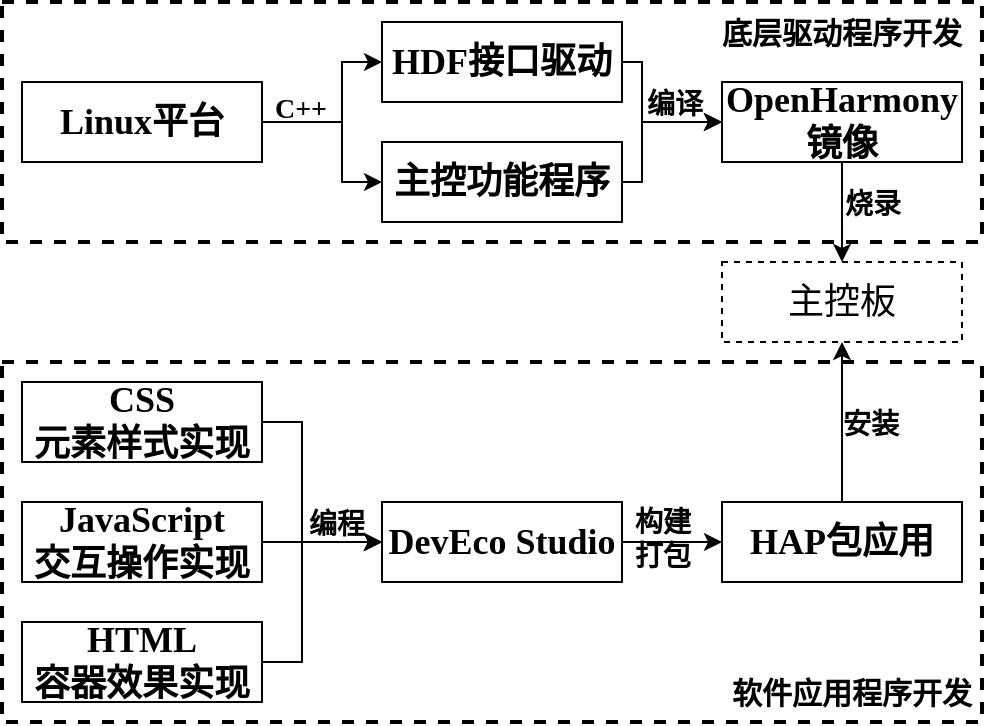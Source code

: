 <mxfile version="24.3.1" type="github">
  <diagram name="第 1 页" id="2_IE47lKfN76LWp6ATUV">
    <mxGraphModel dx="1000" dy="505" grid="1" gridSize="10" guides="1" tooltips="1" connect="1" arrows="1" fold="1" page="1" pageScale="1" pageWidth="827" pageHeight="1169" math="0" shadow="0">
      <root>
        <mxCell id="0" />
        <mxCell id="1" parent="0" />
        <mxCell id="Oj6p84zpxmfl8PhH78fE-26" style="edgeStyle=orthogonalEdgeStyle;rounded=0;orthogonalLoop=1;jettySize=auto;html=1;exitX=1;exitY=0.5;exitDx=0;exitDy=0;entryX=0;entryY=0.5;entryDx=0;entryDy=0;labelBackgroundColor=none;" parent="1" source="Oj6p84zpxmfl8PhH78fE-1" target="Oj6p84zpxmfl8PhH78fE-25" edge="1">
          <mxGeometry relative="1" as="geometry">
            <Array as="points">
              <mxPoint x="430" y="220" />
              <mxPoint x="430" y="250" />
            </Array>
          </mxGeometry>
        </mxCell>
        <mxCell id="Oj6p84zpxmfl8PhH78fE-1" value="&lt;font face=&quot;Times New Roman&quot; style=&quot;font-size: 18px;&quot;&gt;HDF&lt;/font&gt;&lt;font face=&quot;宋体&quot; style=&quot;font-size: 18px;&quot;&gt;接口驱动&lt;/font&gt;" style="rounded=0;whiteSpace=wrap;html=1;fontStyle=1;fontSize=18;labelBackgroundColor=none;fillColor=none;" parent="1" vertex="1">
          <mxGeometry x="300" y="200" width="120" height="40" as="geometry" />
        </mxCell>
        <mxCell id="Oj6p84zpxmfl8PhH78fE-27" style="edgeStyle=orthogonalEdgeStyle;rounded=0;orthogonalLoop=1;jettySize=auto;html=1;exitX=1;exitY=0.5;exitDx=0;exitDy=0;entryX=0;entryY=0.5;entryDx=0;entryDy=0;labelBackgroundColor=none;" parent="1" source="Oj6p84zpxmfl8PhH78fE-2" target="Oj6p84zpxmfl8PhH78fE-25" edge="1">
          <mxGeometry relative="1" as="geometry">
            <Array as="points">
              <mxPoint x="430" y="280" />
              <mxPoint x="430" y="250" />
            </Array>
          </mxGeometry>
        </mxCell>
        <mxCell id="Oj6p84zpxmfl8PhH78fE-28" value="编译" style="edgeLabel;html=1;align=center;verticalAlign=middle;resizable=0;points=[];labelBackgroundColor=none;fontFamily=宋体;fontStyle=1;fontSize=14;" parent="Oj6p84zpxmfl8PhH78fE-27" vertex="1" connectable="0">
          <mxGeometry x="0.221" y="1" relative="1" as="geometry">
            <mxPoint x="7" y="-7" as="offset" />
          </mxGeometry>
        </mxCell>
        <mxCell id="Oj6p84zpxmfl8PhH78fE-2" value="&lt;font face=&quot;宋体&quot; style=&quot;font-size: 18px;&quot;&gt;主控功能程序&lt;/font&gt;" style="rounded=0;whiteSpace=wrap;html=1;fontStyle=1;fontSize=18;labelBackgroundColor=none;fillColor=none;" parent="1" vertex="1">
          <mxGeometry x="300" y="260" width="120" height="40" as="geometry" />
        </mxCell>
        <mxCell id="Oj6p84zpxmfl8PhH78fE-36" style="edgeStyle=orthogonalEdgeStyle;rounded=0;orthogonalLoop=1;jettySize=auto;html=1;exitX=0.5;exitY=0;exitDx=0;exitDy=0;entryX=0.5;entryY=1;entryDx=0;entryDy=0;" parent="1" source="Oj6p84zpxmfl8PhH78fE-3" target="Oj6p84zpxmfl8PhH78fE-31" edge="1">
          <mxGeometry relative="1" as="geometry" />
        </mxCell>
        <mxCell id="Oj6p84zpxmfl8PhH78fE-37" value="安装" style="edgeLabel;html=1;align=center;verticalAlign=middle;resizable=0;points=[];labelBackgroundColor=none;fontFamily=宋体;fontStyle=1;fontSize=14;" parent="Oj6p84zpxmfl8PhH78fE-36" vertex="1" connectable="0">
          <mxGeometry x="-0.262" relative="1" as="geometry">
            <mxPoint x="14" y="-9" as="offset" />
          </mxGeometry>
        </mxCell>
        <mxCell id="Oj6p84zpxmfl8PhH78fE-3" value="&lt;font face=&quot;Times New Roman&quot; style=&quot;font-size: 18px;&quot;&gt;HAP&lt;/font&gt;&lt;font face=&quot;宋体&quot; style=&quot;font-size: 18px;&quot;&gt;包应用&lt;/font&gt;" style="rounded=0;whiteSpace=wrap;html=1;fontStyle=1;fontSize=18;labelBackgroundColor=none;fillColor=none;" parent="1" vertex="1">
          <mxGeometry x="470" y="440" width="120" height="40" as="geometry" />
        </mxCell>
        <mxCell id="Oj6p84zpxmfl8PhH78fE-15" style="edgeStyle=orthogonalEdgeStyle;rounded=0;orthogonalLoop=1;jettySize=auto;html=1;exitX=1;exitY=0.5;exitDx=0;exitDy=0;entryX=0;entryY=0.5;entryDx=0;entryDy=0;labelBackgroundColor=none;" parent="1" source="Oj6p84zpxmfl8PhH78fE-5" target="Oj6p84zpxmfl8PhH78fE-9" edge="1">
          <mxGeometry relative="1" as="geometry" />
        </mxCell>
        <mxCell id="Oj6p84zpxmfl8PhH78fE-5" value="JavaScript&lt;div style=&quot;font-size: 18px;&quot;&gt;&lt;font face=&quot;宋体&quot; style=&quot;font-size: 18px;&quot;&gt;交互操作实现&lt;/font&gt;&lt;/div&gt;" style="rounded=0;whiteSpace=wrap;html=1;fontFamily=Times New Roman;fontStyle=1;fontSize=18;labelBackgroundColor=none;fillColor=none;" parent="1" vertex="1">
          <mxGeometry x="120" y="440" width="120" height="40" as="geometry" />
        </mxCell>
        <mxCell id="Oj6p84zpxmfl8PhH78fE-17" style="edgeStyle=orthogonalEdgeStyle;rounded=0;orthogonalLoop=1;jettySize=auto;html=1;exitX=1;exitY=0.5;exitDx=0;exitDy=0;entryX=0;entryY=0.5;entryDx=0;entryDy=0;labelBackgroundColor=none;" parent="1" source="Oj6p84zpxmfl8PhH78fE-6" target="Oj6p84zpxmfl8PhH78fE-9" edge="1">
          <mxGeometry relative="1" as="geometry">
            <Array as="points">
              <mxPoint x="260" y="400" />
              <mxPoint x="260" y="460" />
            </Array>
          </mxGeometry>
        </mxCell>
        <mxCell id="Oj6p84zpxmfl8PhH78fE-6" value="CSS&lt;div style=&quot;font-size: 18px;&quot;&gt;&lt;font face=&quot;宋体&quot; style=&quot;font-size: 18px;&quot;&gt;元素样式实现&lt;/font&gt;&lt;/div&gt;" style="rounded=0;whiteSpace=wrap;html=1;fontFamily=Times New Roman;fontStyle=1;fontSize=18;labelBackgroundColor=none;fillColor=none;" parent="1" vertex="1">
          <mxGeometry x="120" y="380" width="120" height="40" as="geometry" />
        </mxCell>
        <mxCell id="Oj6p84zpxmfl8PhH78fE-16" style="edgeStyle=orthogonalEdgeStyle;rounded=0;orthogonalLoop=1;jettySize=auto;html=1;exitX=1;exitY=0.5;exitDx=0;exitDy=0;entryX=0;entryY=0.5;entryDx=0;entryDy=0;labelBackgroundColor=none;" parent="1" source="Oj6p84zpxmfl8PhH78fE-7" target="Oj6p84zpxmfl8PhH78fE-9" edge="1">
          <mxGeometry relative="1" as="geometry">
            <Array as="points">
              <mxPoint x="260" y="520" />
              <mxPoint x="260" y="460" />
            </Array>
          </mxGeometry>
        </mxCell>
        <mxCell id="Oj6p84zpxmfl8PhH78fE-18" value="编程" style="edgeLabel;html=1;align=center;verticalAlign=middle;resizable=0;points=[];labelBackgroundColor=none;fontFamily=宋体;fontStyle=1;fontSize=14;" parent="Oj6p84zpxmfl8PhH78fE-16" vertex="1" connectable="0">
          <mxGeometry x="0.594" relative="1" as="geometry">
            <mxPoint x="1" y="-8" as="offset" />
          </mxGeometry>
        </mxCell>
        <mxCell id="Oj6p84zpxmfl8PhH78fE-7" value="HTML&lt;div style=&quot;font-size: 18px;&quot;&gt;&lt;font face=&quot;宋体&quot; style=&quot;font-size: 18px;&quot;&gt;容器效果实现&lt;/font&gt;&lt;/div&gt;" style="rounded=0;whiteSpace=wrap;html=1;fontFamily=Times New Roman;fontStyle=1;fontSize=18;labelBackgroundColor=none;fillColor=none;" parent="1" vertex="1">
          <mxGeometry x="120" y="500" width="120" height="40" as="geometry" />
        </mxCell>
        <mxCell id="Oj6p84zpxmfl8PhH78fE-22" style="edgeStyle=orthogonalEdgeStyle;rounded=0;orthogonalLoop=1;jettySize=auto;html=1;exitX=1;exitY=0.5;exitDx=0;exitDy=0;entryX=0;entryY=0.5;entryDx=0;entryDy=0;labelBackgroundColor=none;" parent="1" source="Oj6p84zpxmfl8PhH78fE-8" target="Oj6p84zpxmfl8PhH78fE-1" edge="1">
          <mxGeometry relative="1" as="geometry">
            <Array as="points">
              <mxPoint x="280" y="250" />
              <mxPoint x="280" y="220" />
            </Array>
          </mxGeometry>
        </mxCell>
        <mxCell id="Oj6p84zpxmfl8PhH78fE-23" style="edgeStyle=orthogonalEdgeStyle;rounded=0;orthogonalLoop=1;jettySize=auto;html=1;exitX=1;exitY=0.5;exitDx=0;exitDy=0;entryX=0;entryY=0.5;entryDx=0;entryDy=0;labelBackgroundColor=none;" parent="1" source="Oj6p84zpxmfl8PhH78fE-8" target="Oj6p84zpxmfl8PhH78fE-2" edge="1">
          <mxGeometry relative="1" as="geometry">
            <Array as="points">
              <mxPoint x="280" y="250" />
              <mxPoint x="280" y="280" />
            </Array>
          </mxGeometry>
        </mxCell>
        <mxCell id="Oj6p84zpxmfl8PhH78fE-24" value="&lt;font face=&quot;Times New Roman&quot; style=&quot;font-size: 14px;&quot;&gt;C++&lt;/font&gt;" style="edgeLabel;html=1;align=center;verticalAlign=middle;resizable=0;points=[];labelBackgroundColor=none;fontStyle=1" parent="Oj6p84zpxmfl8PhH78fE-23" vertex="1" connectable="0">
          <mxGeometry x="-0.55" y="2" relative="1" as="geometry">
            <mxPoint x="-1" y="-4" as="offset" />
          </mxGeometry>
        </mxCell>
        <mxCell id="Oj6p84zpxmfl8PhH78fE-8" value="&lt;font face=&quot;Times New Roman&quot; style=&quot;font-size: 18px;&quot;&gt;Linux&lt;/font&gt;&lt;font face=&quot;宋体&quot; style=&quot;font-size: 18px;&quot;&gt;平台&lt;/font&gt;" style="rounded=0;whiteSpace=wrap;html=1;fontStyle=1;fontSize=18;labelBackgroundColor=none;fillColor=none;" parent="1" vertex="1">
          <mxGeometry x="120" y="230" width="120" height="40" as="geometry" />
        </mxCell>
        <mxCell id="Oj6p84zpxmfl8PhH78fE-19" style="edgeStyle=orthogonalEdgeStyle;rounded=0;orthogonalLoop=1;jettySize=auto;html=1;exitX=1;exitY=0.5;exitDx=0;exitDy=0;entryX=0;entryY=0.5;entryDx=0;entryDy=0;labelBackgroundColor=none;" parent="1" source="Oj6p84zpxmfl8PhH78fE-9" target="Oj6p84zpxmfl8PhH78fE-3" edge="1">
          <mxGeometry relative="1" as="geometry" />
        </mxCell>
        <mxCell id="Oj6p84zpxmfl8PhH78fE-20" value="构建&lt;div style=&quot;font-size: 14px;&quot;&gt;打包&lt;/div&gt;" style="edgeLabel;html=1;align=center;verticalAlign=middle;resizable=0;points=[];labelBackgroundColor=none;fontFamily=宋体;fontStyle=1;fontSize=14;" parent="Oj6p84zpxmfl8PhH78fE-19" vertex="1" connectable="0">
          <mxGeometry x="-0.228" y="2" relative="1" as="geometry">
            <mxPoint y="1" as="offset" />
          </mxGeometry>
        </mxCell>
        <mxCell id="Oj6p84zpxmfl8PhH78fE-9" value="&lt;font face=&quot;Times New Roman&quot; style=&quot;font-size: 18px;&quot;&gt;DevEco Studio&lt;/font&gt;" style="rounded=0;whiteSpace=wrap;html=1;fontStyle=1;fontSize=18;labelBackgroundColor=none;fillColor=none;" parent="1" vertex="1">
          <mxGeometry x="300" y="440" width="120" height="40" as="geometry" />
        </mxCell>
        <mxCell id="Oj6p84zpxmfl8PhH78fE-34" style="edgeStyle=orthogonalEdgeStyle;rounded=0;orthogonalLoop=1;jettySize=auto;html=1;exitX=0.5;exitY=1;exitDx=0;exitDy=0;entryX=0.5;entryY=0;entryDx=0;entryDy=0;" parent="1" source="Oj6p84zpxmfl8PhH78fE-25" target="Oj6p84zpxmfl8PhH78fE-31" edge="1">
          <mxGeometry relative="1" as="geometry" />
        </mxCell>
        <mxCell id="Oj6p84zpxmfl8PhH78fE-35" value="烧录" style="edgeLabel;html=1;align=center;verticalAlign=middle;resizable=0;points=[];labelBackgroundColor=none;fontFamily=宋体;fontStyle=1;fontSize=14;" parent="Oj6p84zpxmfl8PhH78fE-34" vertex="1" connectable="0">
          <mxGeometry x="-0.129" y="2" relative="1" as="geometry">
            <mxPoint x="13" as="offset" />
          </mxGeometry>
        </mxCell>
        <mxCell id="Oj6p84zpxmfl8PhH78fE-25" value="&lt;font face=&quot;Times New Roman&quot; style=&quot;font-size: 18px;&quot;&gt;OpenHarmony&lt;/font&gt;&lt;font face=&quot;宋体&quot; style=&quot;font-size: 18px;&quot;&gt;镜像&lt;/font&gt;" style="rounded=0;whiteSpace=wrap;html=1;fontStyle=1;labelBackgroundColor=none;fillColor=none;" parent="1" vertex="1">
          <mxGeometry x="470" y="230" width="120" height="40" as="geometry" />
        </mxCell>
        <mxCell id="Oj6p84zpxmfl8PhH78fE-31" value="&lt;span style=&quot;font-family: 宋体; font-size: 18px;&quot;&gt;主控板&lt;/span&gt;" style="rounded=0;whiteSpace=wrap;html=1;labelBackgroundColor=none;fillColor=none;dashed=1;" parent="1" vertex="1">
          <mxGeometry x="470" y="320" width="120" height="40" as="geometry" />
        </mxCell>
        <mxCell id="4ioGX0l5ew6cUR1vlXZ5-1" value="" style="rounded=0;whiteSpace=wrap;html=1;fillColor=none;dashed=1;strokeWidth=2;" vertex="1" parent="1">
          <mxGeometry x="110" y="190" width="490" height="120" as="geometry" />
        </mxCell>
        <mxCell id="4ioGX0l5ew6cUR1vlXZ5-2" value="" style="rounded=0;whiteSpace=wrap;html=1;fillColor=none;dashed=1;strokeWidth=2;" vertex="1" parent="1">
          <mxGeometry x="110" y="370" width="490" height="180" as="geometry" />
        </mxCell>
        <mxCell id="4ioGX0l5ew6cUR1vlXZ5-3" value="&lt;b&gt;&lt;font style=&quot;font-size: 15px;&quot; face=&quot;宋体&quot;&gt;底层驱动程序开发&lt;/font&gt;&lt;/b&gt;" style="text;html=1;align=center;verticalAlign=middle;whiteSpace=wrap;rounded=0;" vertex="1" parent="1">
          <mxGeometry x="460" y="190" width="140" height="30" as="geometry" />
        </mxCell>
        <mxCell id="4ioGX0l5ew6cUR1vlXZ5-4" value="&lt;b&gt;&lt;font style=&quot;font-size: 15px;&quot; face=&quot;宋体&quot;&gt;软件应用程序开发&lt;/font&gt;&lt;/b&gt;" style="text;html=1;align=center;verticalAlign=middle;whiteSpace=wrap;rounded=0;" vertex="1" parent="1">
          <mxGeometry x="470" y="520" width="130" height="30" as="geometry" />
        </mxCell>
      </root>
    </mxGraphModel>
  </diagram>
</mxfile>
